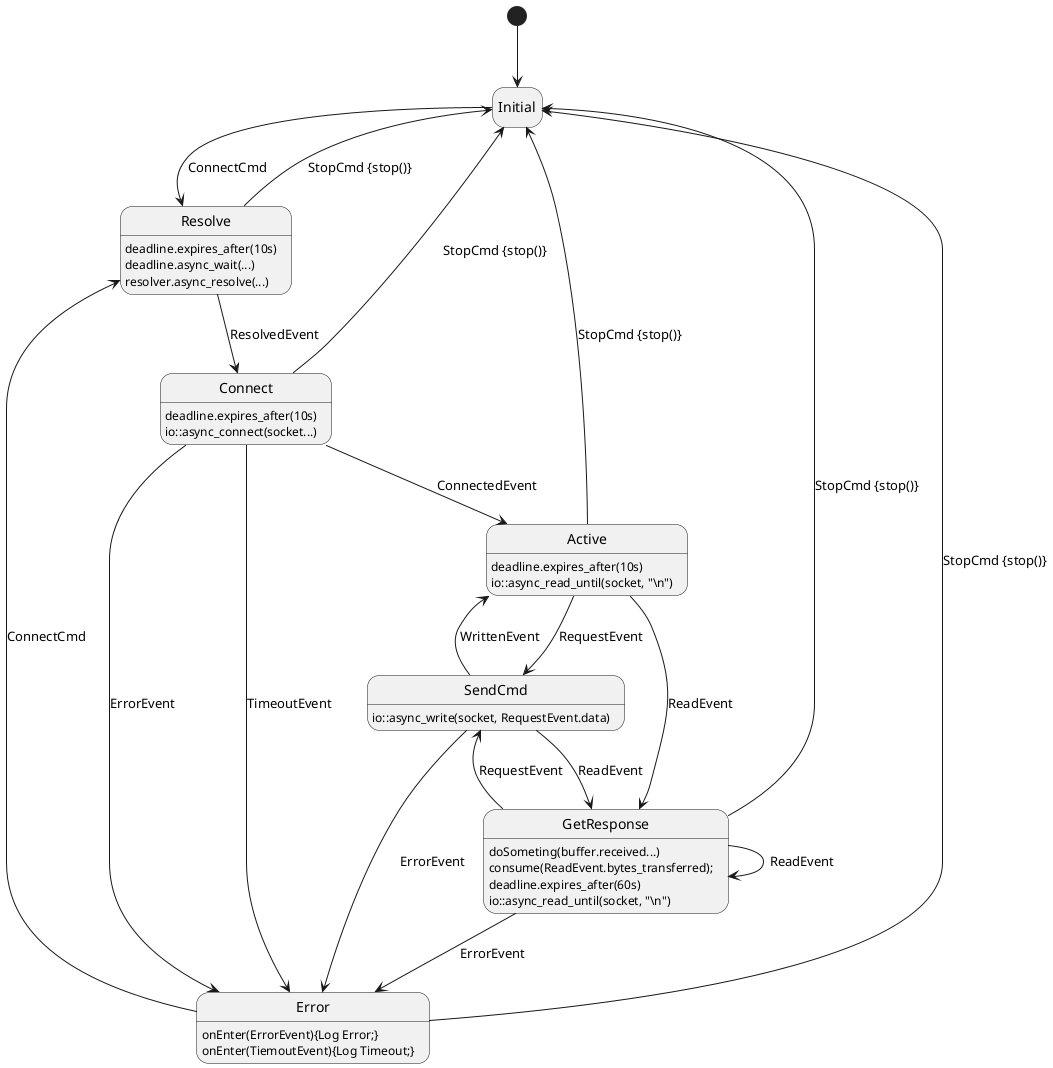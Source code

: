 @startuml tcp_client
hide empty description
[*] --> Initial

Initial -->  Resolve : ConnectCmd

Resolve : deadline.expires_after(10s)
Resolve : deadline.async_wait(...)
Resolve : resolver.async_resolve(...)

Resolve --> Connect : ResolvedEvent
Resolve --> Initial : StopCmd {stop()}

Connect : deadline.expires_after(10s)
Connect : io::async_connect(socket...)

Connect --> Active : ConnectedEvent
Connect --> Error : ErrorEvent
Connect --> Error : TimeoutEvent
Connect --> Initial : StopCmd {stop()}

Active : deadline.expires_after(10s)
Active : io::async_read_until(socket, "\\n")

Active --> GetResponse : ReadEvent
Active --> SendCmd : RequestEvent
Active --> Initial : StopCmd {stop()}

GetResponse : doSometing(buffer.received...)
GetResponse : consume(ReadEvent.bytes_transferred);
GetResponse : deadline.expires_after(60s)
GetResponse : io::async_read_until(socket, "\\n")

GetResponse --> GetResponse : ReadEvent
GetResponse --> SendCmd : RequestEvent
GetResponse --> Error : ErrorEvent
GetResponse --> Initial : StopCmd {stop()}

SendCmd : io::async_write(socket, RequestEvent.data)
SendCmd --> GetResponse : ReadEvent
SendCmd --> Active : WrittenEvent
SendCmd --> Error : ErrorEvent

Error : onEnter(ErrorEvent){Log Error;}
Error : onEnter(TiemoutEvent){Log Timeout;}

Error --> Resolve : ConnectCmd
Error --> Initial : StopCmd {stop()}
@enduml

@startuml fsm2

state NotShooting {
  Idle --> Configuring : EvConfig
  Configuring --> Idle : EvConfig
}

state Configuring {
  
  NewValueSelection --> NewValuePreview : EvNewValue
  NewValuePreview --> NewValueSelection : EvNewValueRejected
  NewValuePreview --> NewValueSelection : EvNewValueSaved

  state NewValuePreview {
     State1 -> State2
  }

}
@enduml

@startuml
state Somp {
  state entry1 <<entryPoint>>
  state entry2 <<entryPoint>>
  state sin
  entry1 --> sin
  entry2 -> sin
  sin -> sin2
  sin2 --> exitA <<exitPoint>>
}

[*] --> entry1
exitA --> Foo
Foo1 -> entry2
@enduml
